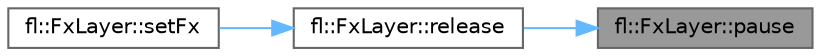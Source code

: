 digraph "fl::FxLayer::pause"
{
 // LATEX_PDF_SIZE
  bgcolor="transparent";
  edge [fontname=Helvetica,fontsize=10,labelfontname=Helvetica,labelfontsize=10];
  node [fontname=Helvetica,fontsize=10,shape=box,height=0.2,width=0.4];
  rankdir="RL";
  Node1 [id="Node000001",label="fl::FxLayer::pause",height=0.2,width=0.4,color="gray40", fillcolor="grey60", style="filled", fontcolor="black",tooltip=" "];
  Node1 -> Node2 [id="edge1_Node000001_Node000002",dir="back",color="steelblue1",style="solid",tooltip=" "];
  Node2 [id="Node000002",label="fl::FxLayer::release",height=0.2,width=0.4,color="grey40", fillcolor="white", style="filled",URL="$d6/d7f/classfl_1_1_fx_layer.html#adfe047775f1b13a78fc690fb502d3f5b",tooltip=" "];
  Node2 -> Node3 [id="edge2_Node000002_Node000003",dir="back",color="steelblue1",style="solid",tooltip=" "];
  Node3 [id="Node000003",label="fl::FxLayer::setFx",height=0.2,width=0.4,color="grey40", fillcolor="white", style="filled",URL="$d6/d7f/classfl_1_1_fx_layer.html#a92144a074264668fd1894b6b09b9c192",tooltip=" "];
}
